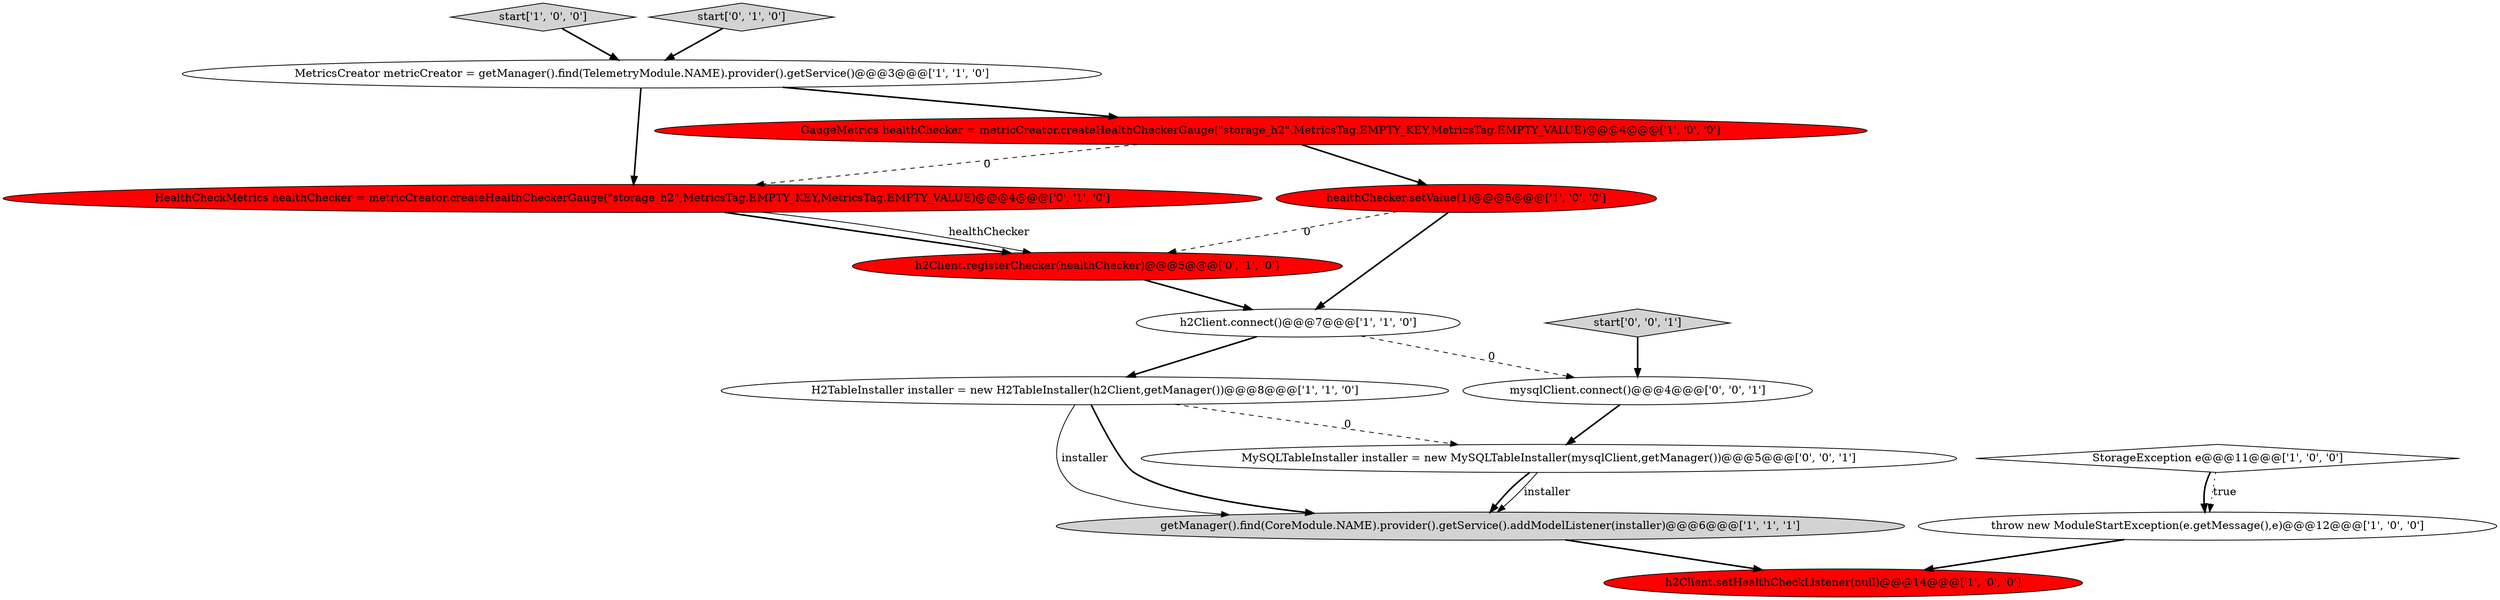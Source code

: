 digraph {
6 [style = filled, label = "start['1', '0', '0']", fillcolor = lightgray, shape = diamond image = "AAA0AAABBB1BBB"];
10 [style = filled, label = "h2Client.registerChecker(healthChecker)@@@5@@@['0', '1', '0']", fillcolor = red, shape = ellipse image = "AAA1AAABBB2BBB"];
4 [style = filled, label = "H2TableInstaller installer = new H2TableInstaller(h2Client,getManager())@@@8@@@['1', '1', '0']", fillcolor = white, shape = ellipse image = "AAA0AAABBB1BBB"];
7 [style = filled, label = "MetricsCreator metricCreator = getManager().find(TelemetryModule.NAME).provider().getService()@@@3@@@['1', '1', '0']", fillcolor = white, shape = ellipse image = "AAA0AAABBB1BBB"];
14 [style = filled, label = "MySQLTableInstaller installer = new MySQLTableInstaller(mysqlClient,getManager())@@@5@@@['0', '0', '1']", fillcolor = white, shape = ellipse image = "AAA0AAABBB3BBB"];
3 [style = filled, label = "healthChecker.setValue(1)@@@5@@@['1', '0', '0']", fillcolor = red, shape = ellipse image = "AAA1AAABBB1BBB"];
12 [style = filled, label = "start['0', '1', '0']", fillcolor = lightgray, shape = diamond image = "AAA0AAABBB2BBB"];
11 [style = filled, label = "HealthCheckMetrics healthChecker = metricCreator.createHealthCheckerGauge(\"storage_h2\",MetricsTag.EMPTY_KEY,MetricsTag.EMPTY_VALUE)@@@4@@@['0', '1', '0']", fillcolor = red, shape = ellipse image = "AAA1AAABBB2BBB"];
0 [style = filled, label = "GaugeMetrics healthChecker = metricCreator.createHealthCheckerGauge(\"storage_h2\",MetricsTag.EMPTY_KEY,MetricsTag.EMPTY_VALUE)@@@4@@@['1', '0', '0']", fillcolor = red, shape = ellipse image = "AAA1AAABBB1BBB"];
1 [style = filled, label = "getManager().find(CoreModule.NAME).provider().getService().addModelListener(installer)@@@6@@@['1', '1', '1']", fillcolor = lightgray, shape = ellipse image = "AAA0AAABBB1BBB"];
15 [style = filled, label = "start['0', '0', '1']", fillcolor = lightgray, shape = diamond image = "AAA0AAABBB3BBB"];
5 [style = filled, label = "StorageException e@@@11@@@['1', '0', '0']", fillcolor = white, shape = diamond image = "AAA0AAABBB1BBB"];
13 [style = filled, label = "mysqlClient.connect()@@@4@@@['0', '0', '1']", fillcolor = white, shape = ellipse image = "AAA0AAABBB3BBB"];
8 [style = filled, label = "h2Client.connect()@@@7@@@['1', '1', '0']", fillcolor = white, shape = ellipse image = "AAA0AAABBB1BBB"];
9 [style = filled, label = "h2Client.setHealthCheckListener(null)@@@14@@@['1', '0', '0']", fillcolor = red, shape = ellipse image = "AAA1AAABBB1BBB"];
2 [style = filled, label = "throw new ModuleStartException(e.getMessage(),e)@@@12@@@['1', '0', '0']", fillcolor = white, shape = ellipse image = "AAA0AAABBB1BBB"];
0->3 [style = bold, label=""];
15->13 [style = bold, label=""];
7->11 [style = bold, label=""];
4->1 [style = solid, label="installer"];
7->0 [style = bold, label=""];
0->11 [style = dashed, label="0"];
2->9 [style = bold, label=""];
12->7 [style = bold, label=""];
1->9 [style = bold, label=""];
14->1 [style = bold, label=""];
8->13 [style = dashed, label="0"];
5->2 [style = bold, label=""];
10->8 [style = bold, label=""];
11->10 [style = bold, label=""];
3->8 [style = bold, label=""];
4->14 [style = dashed, label="0"];
4->1 [style = bold, label=""];
3->10 [style = dashed, label="0"];
8->4 [style = bold, label=""];
11->10 [style = solid, label="healthChecker"];
6->7 [style = bold, label=""];
13->14 [style = bold, label=""];
14->1 [style = solid, label="installer"];
5->2 [style = dotted, label="true"];
}
